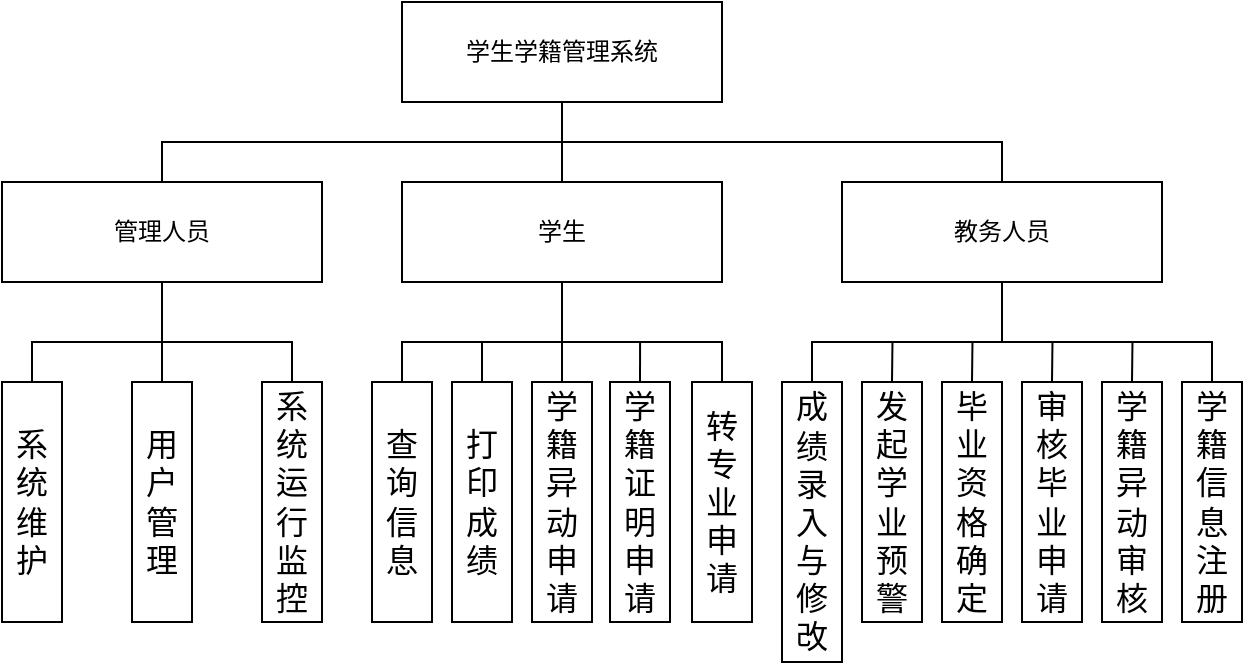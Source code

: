 <mxfile version="24.1.0" type="device">
  <diagram name="第 1 页" id="1AyqnIW69qcDTToNpppj">
    <mxGraphModel dx="928" dy="553" grid="1" gridSize="10" guides="1" tooltips="1" connect="1" arrows="1" fold="1" page="1" pageScale="1" pageWidth="827" pageHeight="1169" math="0" shadow="0">
      <root>
        <mxCell id="0" />
        <mxCell id="1" parent="0" />
        <mxCell id="OCbMi4v_ZEJn_nThPAzh-32" style="edgeStyle=orthogonalEdgeStyle;rounded=0;orthogonalLoop=1;jettySize=auto;html=1;exitX=0.5;exitY=1;exitDx=0;exitDy=0;entryX=0.5;entryY=0;entryDx=0;entryDy=0;endArrow=none;endFill=0;" edge="1" parent="1" source="OCbMi4v_ZEJn_nThPAzh-1" target="OCbMi4v_ZEJn_nThPAzh-3">
          <mxGeometry relative="1" as="geometry" />
        </mxCell>
        <mxCell id="OCbMi4v_ZEJn_nThPAzh-1" value="学生学籍管理系统" style="rounded=0;whiteSpace=wrap;html=1;" vertex="1" parent="1">
          <mxGeometry x="320" y="120" width="160" height="50" as="geometry" />
        </mxCell>
        <mxCell id="OCbMi4v_ZEJn_nThPAzh-31" style="edgeStyle=orthogonalEdgeStyle;rounded=0;orthogonalLoop=1;jettySize=auto;html=1;exitX=0.5;exitY=1;exitDx=0;exitDy=0;endArrow=none;endFill=0;" edge="1" parent="1" source="OCbMi4v_ZEJn_nThPAzh-2">
          <mxGeometry relative="1" as="geometry">
            <mxPoint x="620" y="290" as="targetPoint" />
          </mxGeometry>
        </mxCell>
        <mxCell id="OCbMi4v_ZEJn_nThPAzh-33" style="edgeStyle=orthogonalEdgeStyle;rounded=0;orthogonalLoop=1;jettySize=auto;html=1;exitX=0.5;exitY=0;exitDx=0;exitDy=0;entryX=0.5;entryY=0;entryDx=0;entryDy=0;endArrow=none;endFill=0;" edge="1" parent="1" source="OCbMi4v_ZEJn_nThPAzh-2" target="OCbMi4v_ZEJn_nThPAzh-4">
          <mxGeometry relative="1" as="geometry" />
        </mxCell>
        <mxCell id="OCbMi4v_ZEJn_nThPAzh-2" value="教务人员" style="rounded=0;whiteSpace=wrap;html=1;" vertex="1" parent="1">
          <mxGeometry x="540" y="210" width="160" height="50" as="geometry" />
        </mxCell>
        <mxCell id="OCbMi4v_ZEJn_nThPAzh-22" style="edgeStyle=orthogonalEdgeStyle;rounded=0;orthogonalLoop=1;jettySize=auto;html=1;exitX=0.5;exitY=1;exitDx=0;exitDy=0;entryX=0.5;entryY=0;entryDx=0;entryDy=0;endArrow=none;endFill=0;" edge="1" parent="1" source="OCbMi4v_ZEJn_nThPAzh-3" target="OCbMi4v_ZEJn_nThPAzh-10">
          <mxGeometry relative="1" as="geometry" />
        </mxCell>
        <mxCell id="OCbMi4v_ZEJn_nThPAzh-3" value="学生" style="rounded=0;whiteSpace=wrap;html=1;" vertex="1" parent="1">
          <mxGeometry x="320" y="210" width="160" height="50" as="geometry" />
        </mxCell>
        <mxCell id="OCbMi4v_ZEJn_nThPAzh-20" style="rounded=0;orthogonalLoop=1;jettySize=auto;html=1;exitX=0.5;exitY=1;exitDx=0;exitDy=0;entryX=0.5;entryY=0;entryDx=0;entryDy=0;endArrow=none;endFill=0;" edge="1" parent="1" source="OCbMi4v_ZEJn_nThPAzh-4" target="OCbMi4v_ZEJn_nThPAzh-6">
          <mxGeometry relative="1" as="geometry" />
        </mxCell>
        <mxCell id="OCbMi4v_ZEJn_nThPAzh-4" value="管理人员" style="rounded=0;whiteSpace=wrap;html=1;" vertex="1" parent="1">
          <mxGeometry x="120" y="210" width="160" height="50" as="geometry" />
        </mxCell>
        <mxCell id="OCbMi4v_ZEJn_nThPAzh-5" value="&lt;font style=&quot;font-size: 16px;&quot;&gt;系统维护&lt;/font&gt;" style="rounded=0;whiteSpace=wrap;html=1;" vertex="1" parent="1">
          <mxGeometry x="120" y="310" width="30" height="120" as="geometry" />
        </mxCell>
        <mxCell id="OCbMi4v_ZEJn_nThPAzh-6" value="&lt;font style=&quot;font-size: 16px;&quot;&gt;用户管理&lt;/font&gt;" style="rounded=0;whiteSpace=wrap;html=1;" vertex="1" parent="1">
          <mxGeometry x="185" y="310" width="30" height="120" as="geometry" />
        </mxCell>
        <mxCell id="OCbMi4v_ZEJn_nThPAzh-21" style="edgeStyle=orthogonalEdgeStyle;rounded=0;orthogonalLoop=1;jettySize=auto;html=1;exitX=0.5;exitY=0;exitDx=0;exitDy=0;entryX=0.5;entryY=0;entryDx=0;entryDy=0;endArrow=none;endFill=0;" edge="1" parent="1" source="OCbMi4v_ZEJn_nThPAzh-7" target="OCbMi4v_ZEJn_nThPAzh-5">
          <mxGeometry relative="1" as="geometry" />
        </mxCell>
        <mxCell id="OCbMi4v_ZEJn_nThPAzh-7" value="&lt;span style=&quot;font-size: 16px;&quot;&gt;系统运行监控&lt;/span&gt;" style="rounded=0;whiteSpace=wrap;html=1;" vertex="1" parent="1">
          <mxGeometry x="250" y="310" width="30" height="120" as="geometry" />
        </mxCell>
        <mxCell id="OCbMi4v_ZEJn_nThPAzh-8" value="&lt;span style=&quot;font-size: 16px;&quot;&gt;查询信息&lt;/span&gt;" style="rounded=0;whiteSpace=wrap;html=1;" vertex="1" parent="1">
          <mxGeometry x="305" y="310" width="30" height="120" as="geometry" />
        </mxCell>
        <mxCell id="OCbMi4v_ZEJn_nThPAzh-25" style="edgeStyle=orthogonalEdgeStyle;rounded=0;orthogonalLoop=1;jettySize=auto;html=1;exitX=0.5;exitY=0;exitDx=0;exitDy=0;endArrow=none;endFill=0;" edge="1" parent="1" source="OCbMi4v_ZEJn_nThPAzh-9">
          <mxGeometry relative="1" as="geometry">
            <mxPoint x="360" y="290" as="targetPoint" />
          </mxGeometry>
        </mxCell>
        <mxCell id="OCbMi4v_ZEJn_nThPAzh-9" value="&lt;span style=&quot;font-size: 16px;&quot;&gt;打印成绩&lt;/span&gt;" style="rounded=0;whiteSpace=wrap;html=1;" vertex="1" parent="1">
          <mxGeometry x="345" y="310" width="30" height="120" as="geometry" />
        </mxCell>
        <mxCell id="OCbMi4v_ZEJn_nThPAzh-10" value="&lt;span style=&quot;font-size: 16px;&quot;&gt;学籍异动申请&lt;/span&gt;" style="rounded=0;whiteSpace=wrap;html=1;" vertex="1" parent="1">
          <mxGeometry x="385" y="310" width="30" height="120" as="geometry" />
        </mxCell>
        <mxCell id="OCbMi4v_ZEJn_nThPAzh-24" style="edgeStyle=orthogonalEdgeStyle;rounded=0;orthogonalLoop=1;jettySize=auto;html=1;exitX=0.5;exitY=0;exitDx=0;exitDy=0;endArrow=none;endFill=0;" edge="1" parent="1" source="OCbMi4v_ZEJn_nThPAzh-11">
          <mxGeometry relative="1" as="geometry">
            <mxPoint x="439.048" y="290" as="targetPoint" />
          </mxGeometry>
        </mxCell>
        <mxCell id="OCbMi4v_ZEJn_nThPAzh-11" value="&lt;span style=&quot;font-size: 16px;&quot;&gt;学籍证明申请&lt;/span&gt;" style="rounded=0;whiteSpace=wrap;html=1;" vertex="1" parent="1">
          <mxGeometry x="424" y="310" width="30" height="120" as="geometry" />
        </mxCell>
        <mxCell id="OCbMi4v_ZEJn_nThPAzh-23" style="edgeStyle=orthogonalEdgeStyle;rounded=0;orthogonalLoop=1;jettySize=auto;html=1;exitX=0.5;exitY=0;exitDx=0;exitDy=0;entryX=0.5;entryY=0;entryDx=0;entryDy=0;endArrow=none;endFill=0;" edge="1" parent="1" source="OCbMi4v_ZEJn_nThPAzh-13" target="OCbMi4v_ZEJn_nThPAzh-8">
          <mxGeometry relative="1" as="geometry" />
        </mxCell>
        <mxCell id="OCbMi4v_ZEJn_nThPAzh-13" value="&lt;span style=&quot;font-size: 16px;&quot;&gt;转专业申请&lt;/span&gt;" style="rounded=0;whiteSpace=wrap;html=1;" vertex="1" parent="1">
          <mxGeometry x="465" y="310" width="30" height="120" as="geometry" />
        </mxCell>
        <mxCell id="OCbMi4v_ZEJn_nThPAzh-26" style="edgeStyle=orthogonalEdgeStyle;rounded=0;orthogonalLoop=1;jettySize=auto;html=1;exitX=0.5;exitY=0;exitDx=0;exitDy=0;entryX=0.5;entryY=0;entryDx=0;entryDy=0;endArrow=none;endFill=0;" edge="1" parent="1" source="OCbMi4v_ZEJn_nThPAzh-14" target="OCbMi4v_ZEJn_nThPAzh-19">
          <mxGeometry relative="1" as="geometry" />
        </mxCell>
        <mxCell id="OCbMi4v_ZEJn_nThPAzh-14" value="&lt;span style=&quot;font-size: 16px;&quot;&gt;成绩录入与修改&lt;/span&gt;" style="rounded=0;whiteSpace=wrap;html=1;" vertex="1" parent="1">
          <mxGeometry x="510" y="310" width="30" height="140" as="geometry" />
        </mxCell>
        <mxCell id="OCbMi4v_ZEJn_nThPAzh-27" style="edgeStyle=orthogonalEdgeStyle;rounded=0;orthogonalLoop=1;jettySize=auto;html=1;exitX=0.5;exitY=0;exitDx=0;exitDy=0;endArrow=none;endFill=0;" edge="1" parent="1" source="OCbMi4v_ZEJn_nThPAzh-15">
          <mxGeometry relative="1" as="geometry">
            <mxPoint x="565.238" y="290" as="targetPoint" />
          </mxGeometry>
        </mxCell>
        <mxCell id="OCbMi4v_ZEJn_nThPAzh-15" value="&lt;span style=&quot;font-size: 16px;&quot;&gt;发起学业预警&lt;/span&gt;" style="rounded=0;whiteSpace=wrap;html=1;" vertex="1" parent="1">
          <mxGeometry x="550" y="310" width="30" height="120" as="geometry" />
        </mxCell>
        <mxCell id="OCbMi4v_ZEJn_nThPAzh-30" style="edgeStyle=orthogonalEdgeStyle;rounded=0;orthogonalLoop=1;jettySize=auto;html=1;exitX=0.5;exitY=0;exitDx=0;exitDy=0;endArrow=none;endFill=0;" edge="1" parent="1" source="OCbMi4v_ZEJn_nThPAzh-16">
          <mxGeometry relative="1" as="geometry">
            <mxPoint x="605.238" y="290" as="targetPoint" />
          </mxGeometry>
        </mxCell>
        <mxCell id="OCbMi4v_ZEJn_nThPAzh-16" value="&lt;span style=&quot;font-size: 16px;&quot;&gt;毕业资格确定&lt;/span&gt;" style="rounded=0;whiteSpace=wrap;html=1;" vertex="1" parent="1">
          <mxGeometry x="590" y="310" width="30" height="120" as="geometry" />
        </mxCell>
        <mxCell id="OCbMi4v_ZEJn_nThPAzh-29" style="edgeStyle=orthogonalEdgeStyle;rounded=0;orthogonalLoop=1;jettySize=auto;html=1;exitX=0.5;exitY=0;exitDx=0;exitDy=0;endArrow=none;endFill=0;" edge="1" parent="1" source="OCbMi4v_ZEJn_nThPAzh-17">
          <mxGeometry relative="1" as="geometry">
            <mxPoint x="645.238" y="290" as="targetPoint" />
          </mxGeometry>
        </mxCell>
        <mxCell id="OCbMi4v_ZEJn_nThPAzh-17" value="&lt;span style=&quot;font-size: 16px;&quot;&gt;审核毕业申请&lt;/span&gt;" style="rounded=0;whiteSpace=wrap;html=1;" vertex="1" parent="1">
          <mxGeometry x="630" y="310" width="30" height="120" as="geometry" />
        </mxCell>
        <mxCell id="OCbMi4v_ZEJn_nThPAzh-28" style="edgeStyle=orthogonalEdgeStyle;rounded=0;orthogonalLoop=1;jettySize=auto;html=1;exitX=0.5;exitY=0;exitDx=0;exitDy=0;endArrow=none;endFill=0;" edge="1" parent="1" source="OCbMi4v_ZEJn_nThPAzh-18">
          <mxGeometry relative="1" as="geometry">
            <mxPoint x="685.238" y="290" as="targetPoint" />
          </mxGeometry>
        </mxCell>
        <mxCell id="OCbMi4v_ZEJn_nThPAzh-18" value="&lt;span style=&quot;font-size: 16px;&quot;&gt;学籍异动审核&lt;/span&gt;" style="rounded=0;whiteSpace=wrap;html=1;" vertex="1" parent="1">
          <mxGeometry x="670" y="310" width="30" height="120" as="geometry" />
        </mxCell>
        <mxCell id="OCbMi4v_ZEJn_nThPAzh-19" value="&lt;span style=&quot;font-size: 16px;&quot;&gt;学籍信息注册&lt;/span&gt;" style="rounded=0;whiteSpace=wrap;html=1;" vertex="1" parent="1">
          <mxGeometry x="710" y="310" width="30" height="120" as="geometry" />
        </mxCell>
      </root>
    </mxGraphModel>
  </diagram>
</mxfile>
